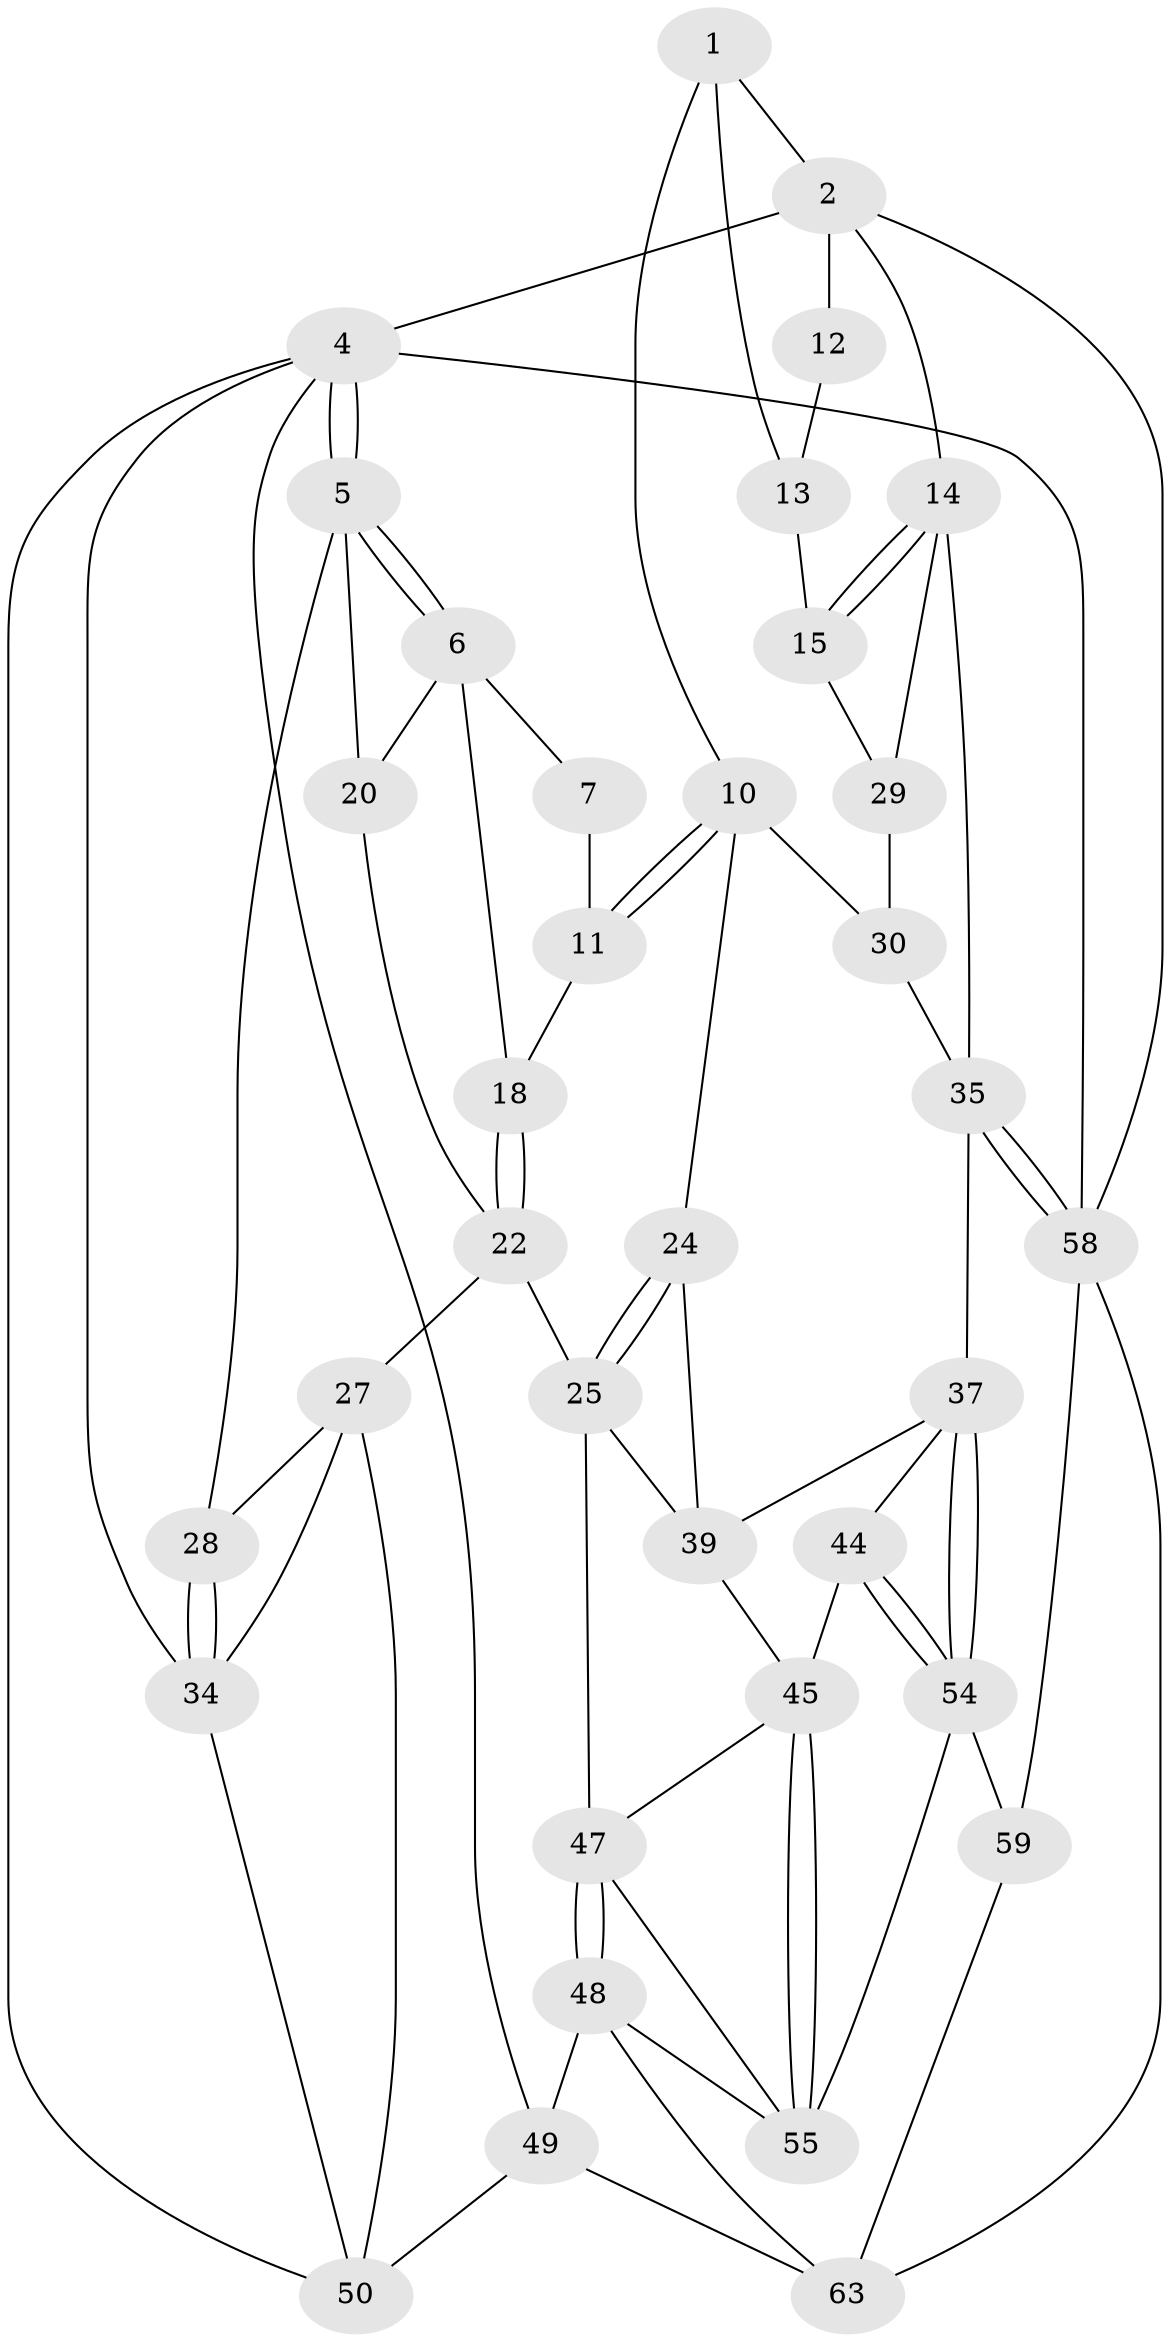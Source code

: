 // original degree distribution, {3: 0.03125, 4: 0.265625, 5: 0.46875, 6: 0.234375}
// Generated by graph-tools (version 1.1) at 2025/42/03/06/25 10:42:32]
// undirected, 36 vertices, 78 edges
graph export_dot {
graph [start="1"]
  node [color=gray90,style=filled];
  1 [pos="+0.6722292041598373+0",super="+9"];
  2 [pos="+0.975167594694051+0",super="+3"];
  4 [pos="+0+0",super="+52"];
  5 [pos="+0+0",super="+21"];
  6 [pos="+0.07881598472608058+0",super="+19"];
  7 [pos="+0.16064116763556271+0",super="+8"];
  10 [pos="+0.6344991102503531+0.2978320447845151",super="+23"];
  11 [pos="+0.5695809858883275+0.1725514541928333",super="+17"];
  12 [pos="+0.9716194408546386+0"];
  13 [pos="+0.8222065897263979+0.21588352628811058",super="+16"];
  14 [pos="+1+0.30985330045314996",super="+32"];
  15 [pos="+1+0.31026601558799344"];
  18 [pos="+0.3793507276345311+0.16600482757261872"];
  20 [pos="+0.18625165576903852+0.19918350268768695"];
  22 [pos="+0.3333751686416557+0.2178715130631805",super="+26"];
  24 [pos="+0.5806093714805891+0.416772719213616"];
  25 [pos="+0.408372864465557+0.4688829520871257",super="+43"];
  27 [pos="+0.2510792465176412+0.4611659462239469",super="+40"];
  28 [pos="+0.13062822585263617+0.3765344651963499"];
  29 [pos="+0.9669388229326138+0.38400607202786974",super="+33"];
  30 [pos="+0.8644942516920324+0.4962470607158238",super="+31"];
  34 [pos="+0+0.4109675602921487",super="+41"];
  35 [pos="+1+0.9256506928777587",super="+36"];
  37 [pos="+0.7600652433156858+0.7220886770673335",super="+38"];
  39 [pos="+0.5961853164518699+0.46412868064395674",super="+42"];
  44 [pos="+0.5796335684819609+0.7414675917354004"];
  45 [pos="+0.5537840633615927+0.7498053675203651",super="+46"];
  47 [pos="+0.3486780388062915+0.7504243558520195",super="+53"];
  48 [pos="+0.3459963276211662+0.7525748300958095",super="+60"];
  49 [pos="+0.2162585175543432+0.8125585464906991",super="+62"];
  50 [pos="+0.20625191344539148+0.8045574607069018",super="+51"];
  54 [pos="+0.7283451929640807+0.7550042387428787",super="+57"];
  55 [pos="+0.6043691951253082+0.9117061361894202",super="+56"];
  58 [pos="+1+0.9762402775437703",super="+61"];
  59 [pos="+0.7068307971394554+0.8960529821495283"];
  63 [pos="+0.4315391900984214+1",super="+64"];
  1 -- 2;
  1 -- 10;
  1 -- 13;
  2 -- 12;
  2 -- 4;
  2 -- 14;
  2 -- 58;
  4 -- 5;
  4 -- 5;
  4 -- 34;
  4 -- 50;
  4 -- 58;
  4 -- 49;
  5 -- 6;
  5 -- 6;
  5 -- 28;
  5 -- 20;
  6 -- 7;
  6 -- 18;
  6 -- 20;
  7 -- 11 [weight=2];
  10 -- 11;
  10 -- 11;
  10 -- 24;
  10 -- 30;
  11 -- 18;
  12 -- 13 [weight=2];
  13 -- 15;
  14 -- 15;
  14 -- 15;
  14 -- 35;
  14 -- 29;
  15 -- 29;
  18 -- 22;
  18 -- 22;
  20 -- 22;
  22 -- 25;
  22 -- 27;
  24 -- 25;
  24 -- 25;
  24 -- 39;
  25 -- 47;
  25 -- 39;
  27 -- 28;
  27 -- 34;
  27 -- 50;
  28 -- 34;
  28 -- 34;
  29 -- 30 [weight=2];
  30 -- 35;
  34 -- 50;
  35 -- 58;
  35 -- 58;
  35 -- 37;
  37 -- 54;
  37 -- 54;
  37 -- 44;
  37 -- 39;
  39 -- 45;
  44 -- 45;
  44 -- 54;
  44 -- 54;
  45 -- 55;
  45 -- 55;
  45 -- 47;
  47 -- 48;
  47 -- 48;
  47 -- 55;
  48 -- 49;
  48 -- 63;
  48 -- 55;
  49 -- 50;
  49 -- 63;
  54 -- 59;
  54 -- 55;
  58 -- 59;
  58 -- 63;
  59 -- 63;
}
